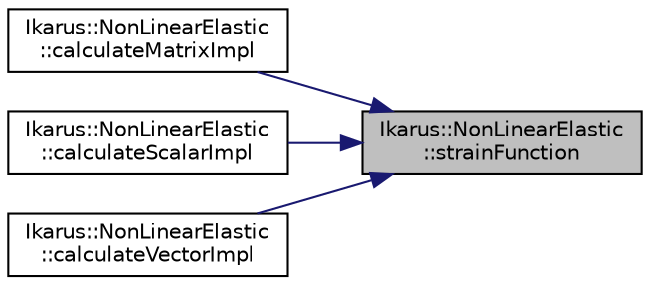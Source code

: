 digraph "Ikarus::NonLinearElastic::strainFunction"
{
 // LATEX_PDF_SIZE
  edge [fontname="Helvetica",fontsize="10",labelfontname="Helvetica",labelfontsize="10"];
  node [fontname="Helvetica",fontsize="10",shape=record];
  rankdir="RL";
  Node1 [label="Ikarus::NonLinearElastic\l::strainFunction",height=0.2,width=0.4,color="black", fillcolor="grey75", style="filled", fontcolor="black",tooltip="The strain function for the given Requirement."];
  Node1 -> Node2 [dir="back",color="midnightblue",fontsize="10",style="solid",fontname="Helvetica"];
  Node2 [label="Ikarus::NonLinearElastic\l::calculateMatrixImpl",height=0.2,width=0.4,color="black", fillcolor="white", style="filled",URL="$a01484.html#aa54197bd165210db66028abcda00be24",tooltip="Calculate the matrix associated with the given Requirement."];
  Node1 -> Node3 [dir="back",color="midnightblue",fontsize="10",style="solid",fontname="Helvetica"];
  Node3 [label="Ikarus::NonLinearElastic\l::calculateScalarImpl",height=0.2,width=0.4,color="black", fillcolor="white", style="filled",URL="$a01484.html#a149037d90b4c2765fdf28c35eeb91f12",tooltip=" "];
  Node1 -> Node4 [dir="back",color="midnightblue",fontsize="10",style="solid",fontname="Helvetica"];
  Node4 [label="Ikarus::NonLinearElastic\l::calculateVectorImpl",height=0.2,width=0.4,color="black", fillcolor="white", style="filled",URL="$a01484.html#a76de3bbd2b95cd470e59d0314b27e18f",tooltip=" "];
}
